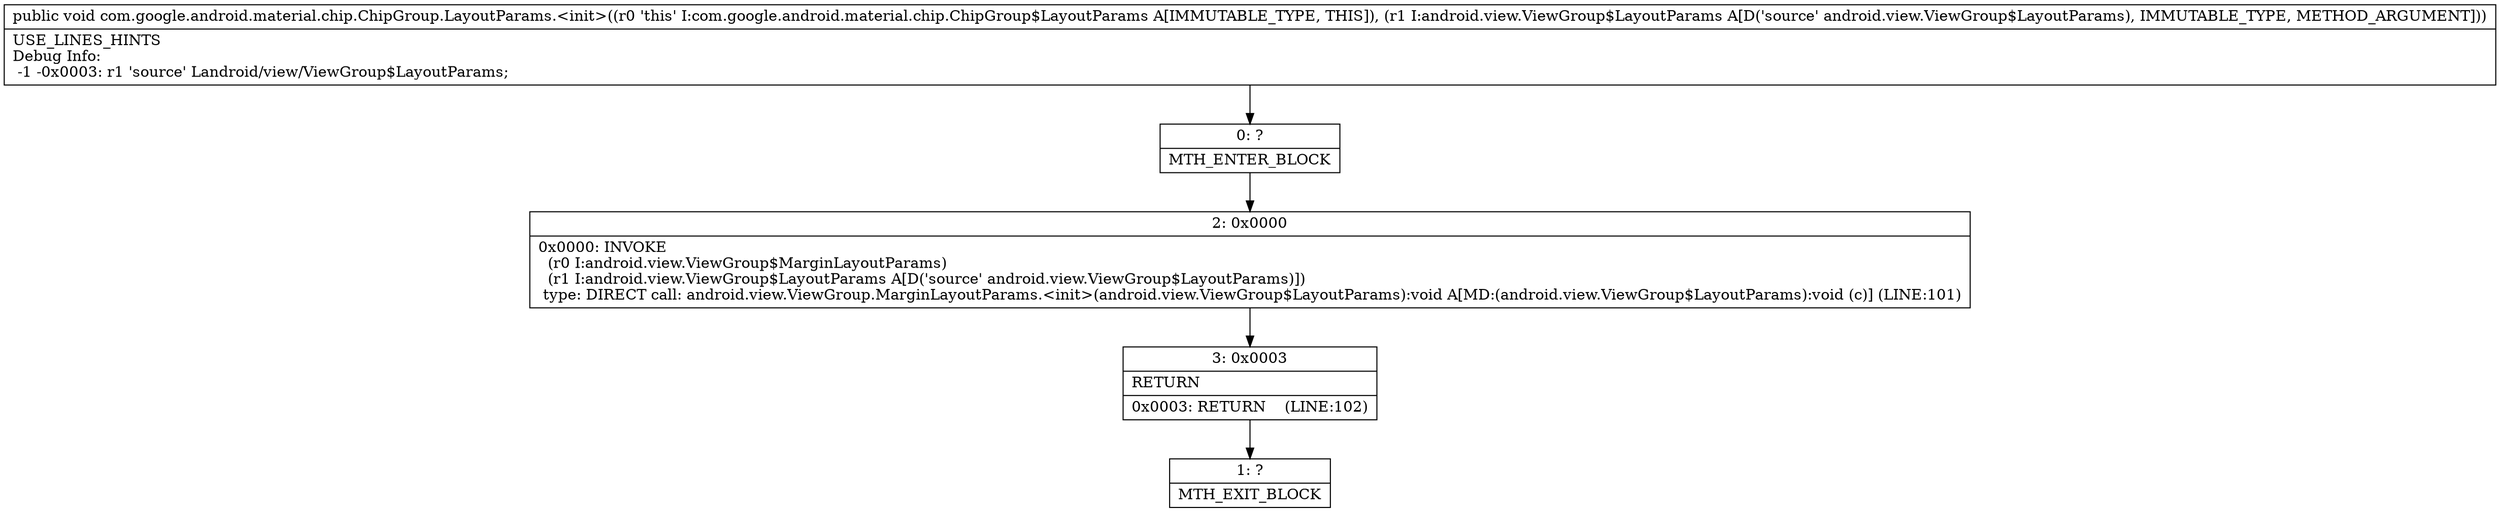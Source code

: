 digraph "CFG forcom.google.android.material.chip.ChipGroup.LayoutParams.\<init\>(Landroid\/view\/ViewGroup$LayoutParams;)V" {
Node_0 [shape=record,label="{0\:\ ?|MTH_ENTER_BLOCK\l}"];
Node_2 [shape=record,label="{2\:\ 0x0000|0x0000: INVOKE  \l  (r0 I:android.view.ViewGroup$MarginLayoutParams)\l  (r1 I:android.view.ViewGroup$LayoutParams A[D('source' android.view.ViewGroup$LayoutParams)])\l type: DIRECT call: android.view.ViewGroup.MarginLayoutParams.\<init\>(android.view.ViewGroup$LayoutParams):void A[MD:(android.view.ViewGroup$LayoutParams):void (c)] (LINE:101)\l}"];
Node_3 [shape=record,label="{3\:\ 0x0003|RETURN\l|0x0003: RETURN    (LINE:102)\l}"];
Node_1 [shape=record,label="{1\:\ ?|MTH_EXIT_BLOCK\l}"];
MethodNode[shape=record,label="{public void com.google.android.material.chip.ChipGroup.LayoutParams.\<init\>((r0 'this' I:com.google.android.material.chip.ChipGroup$LayoutParams A[IMMUTABLE_TYPE, THIS]), (r1 I:android.view.ViewGroup$LayoutParams A[D('source' android.view.ViewGroup$LayoutParams), IMMUTABLE_TYPE, METHOD_ARGUMENT]))  | USE_LINES_HINTS\lDebug Info:\l  \-1 \-0x0003: r1 'source' Landroid\/view\/ViewGroup$LayoutParams;\l}"];
MethodNode -> Node_0;Node_0 -> Node_2;
Node_2 -> Node_3;
Node_3 -> Node_1;
}

